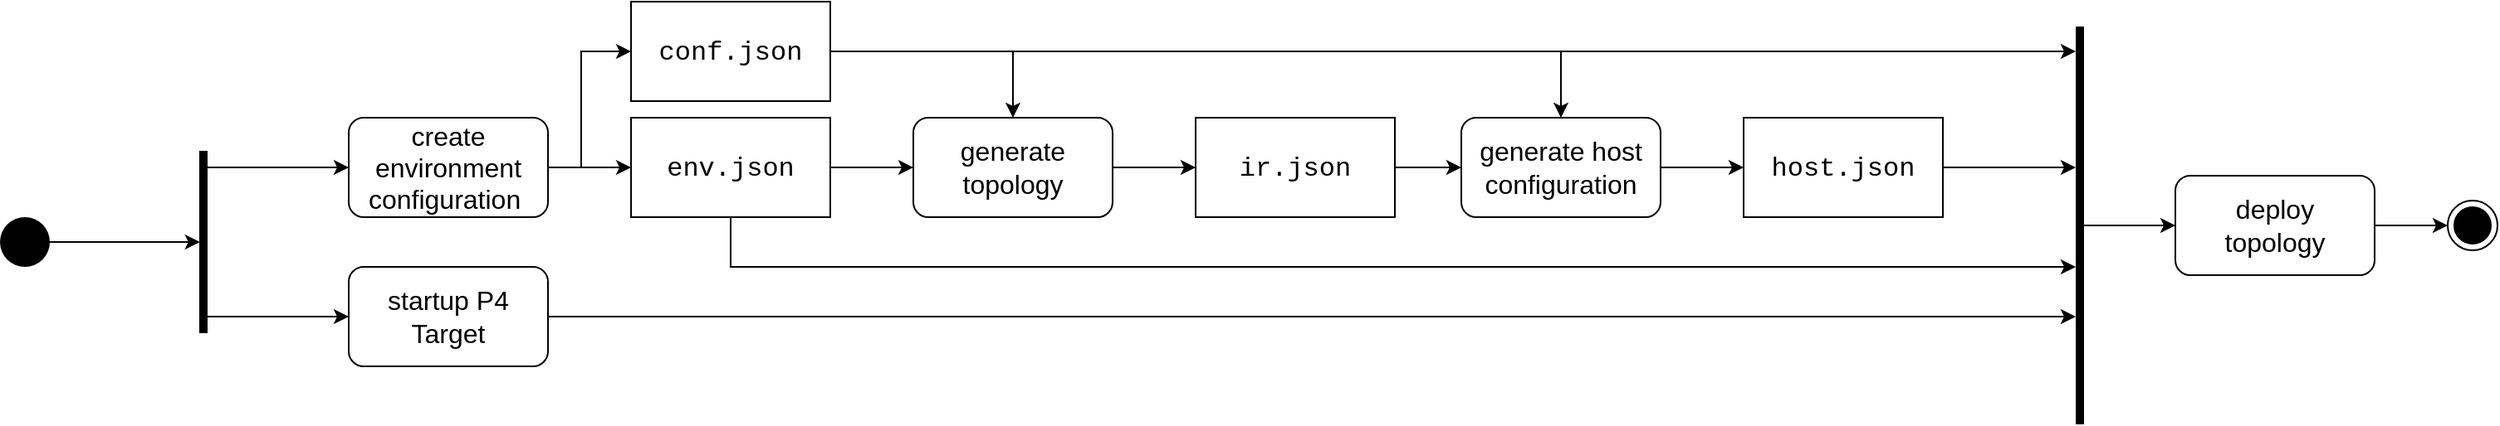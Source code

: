<mxfile version="14.6.13" type="device"><diagram id="Bvi_uUpXE3NbFQkBsgqx" name="Page-1"><mxGraphModel dx="1843" dy="1672" grid="1" gridSize="10" guides="1" tooltips="1" connect="1" arrows="1" fold="1" page="1" pageScale="1" pageWidth="827" pageHeight="1169" math="0" shadow="0"><root><mxCell id="0"/><mxCell id="1" parent="0"/><mxCell id="WwBNhEPrDT1GLMwnGQlw-3" style="edgeStyle=orthogonalEdgeStyle;rounded=0;orthogonalLoop=1;jettySize=auto;html=1;exitX=1;exitY=0.5;exitDx=0;exitDy=0;fontSize=16;" edge="1" parent="1" source="WwBNhEPrDT1GLMwnGQlw-1" target="WwBNhEPrDT1GLMwnGQlw-2"><mxGeometry relative="1" as="geometry"><Array as="points"><mxPoint x="520" y="550"/><mxPoint x="520" y="550"/></Array></mxGeometry></mxCell><mxCell id="WwBNhEPrDT1GLMwnGQlw-10" style="edgeStyle=orthogonalEdgeStyle;rounded=0;orthogonalLoop=1;jettySize=auto;html=1;exitX=1;exitY=0.5;exitDx=0;exitDy=0;fontSize=16;" edge="1" parent="1" source="WwBNhEPrDT1GLMwnGQlw-1" target="WwBNhEPrDT1GLMwnGQlw-9"><mxGeometry relative="1" as="geometry"><Array as="points"><mxPoint x="500" y="550"/><mxPoint x="500" y="480"/></Array></mxGeometry></mxCell><mxCell id="WwBNhEPrDT1GLMwnGQlw-1" value="create environment configuration&amp;nbsp;" style="rounded=1;whiteSpace=wrap;html=1;fontSize=16;" vertex="1" parent="1"><mxGeometry x="360" y="520" width="120" height="60" as="geometry"/></mxCell><mxCell id="WwBNhEPrDT1GLMwnGQlw-21" style="edgeStyle=orthogonalEdgeStyle;rounded=0;orthogonalLoop=1;jettySize=auto;html=1;fontSize=16;" edge="1" parent="1" source="WwBNhEPrDT1GLMwnGQlw-2" target="WwBNhEPrDT1GLMwnGQlw-4"><mxGeometry relative="1" as="geometry"/></mxCell><mxCell id="WwBNhEPrDT1GLMwnGQlw-25" style="edgeStyle=orthogonalEdgeStyle;rounded=0;orthogonalLoop=1;jettySize=auto;html=1;fontSize=16;" edge="1" parent="1" source="WwBNhEPrDT1GLMwnGQlw-2" target="WwBNhEPrDT1GLMwnGQlw-26"><mxGeometry relative="1" as="geometry"><mxPoint x="1400" y="500" as="targetPoint"/><Array as="points"><mxPoint x="590" y="610"/></Array></mxGeometry></mxCell><mxCell id="WwBNhEPrDT1GLMwnGQlw-2" value="&lt;font face=&quot;Courier New&quot; style=&quot;font-size: 16px;&quot;&gt;env.json&lt;/font&gt;" style="rounded=0;whiteSpace=wrap;html=1;fontSize=16;" vertex="1" parent="1"><mxGeometry x="530" y="520" width="120" height="60" as="geometry"/></mxCell><mxCell id="WwBNhEPrDT1GLMwnGQlw-17" style="edgeStyle=orthogonalEdgeStyle;rounded=0;orthogonalLoop=1;jettySize=auto;html=1;fontSize=16;" edge="1" parent="1" source="WwBNhEPrDT1GLMwnGQlw-4" target="WwBNhEPrDT1GLMwnGQlw-5"><mxGeometry relative="1" as="geometry"/></mxCell><mxCell id="WwBNhEPrDT1GLMwnGQlw-4" value="generate topology" style="rounded=1;whiteSpace=wrap;html=1;fontSize=16;" vertex="1" parent="1"><mxGeometry x="700" y="520" width="120" height="60" as="geometry"/></mxCell><mxCell id="WwBNhEPrDT1GLMwnGQlw-18" style="edgeStyle=orthogonalEdgeStyle;rounded=0;orthogonalLoop=1;jettySize=auto;html=1;fontSize=16;" edge="1" parent="1" source="WwBNhEPrDT1GLMwnGQlw-5" target="WwBNhEPrDT1GLMwnGQlw-6"><mxGeometry relative="1" as="geometry"/></mxCell><mxCell id="WwBNhEPrDT1GLMwnGQlw-5" value="&lt;font face=&quot;Courier New&quot; style=&quot;font-size: 16px;&quot;&gt;ir.json&lt;/font&gt;" style="rounded=0;whiteSpace=wrap;html=1;fontSize=16;" vertex="1" parent="1"><mxGeometry x="870" y="520" width="120" height="60" as="geometry"/></mxCell><mxCell id="WwBNhEPrDT1GLMwnGQlw-19" style="edgeStyle=orthogonalEdgeStyle;rounded=0;orthogonalLoop=1;jettySize=auto;html=1;fontSize=16;" edge="1" parent="1" source="WwBNhEPrDT1GLMwnGQlw-6" target="WwBNhEPrDT1GLMwnGQlw-7"><mxGeometry relative="1" as="geometry"/></mxCell><mxCell id="WwBNhEPrDT1GLMwnGQlw-6" value="generate host configuration" style="rounded=1;whiteSpace=wrap;html=1;fontSize=16;" vertex="1" parent="1"><mxGeometry x="1030" y="520" width="120" height="60" as="geometry"/></mxCell><mxCell id="WwBNhEPrDT1GLMwnGQlw-20" style="edgeStyle=orthogonalEdgeStyle;rounded=0;orthogonalLoop=1;jettySize=auto;html=1;fontSize=16;" edge="1" parent="1" source="WwBNhEPrDT1GLMwnGQlw-7" target="WwBNhEPrDT1GLMwnGQlw-26"><mxGeometry relative="1" as="geometry"><Array as="points"><mxPoint x="1340" y="550"/><mxPoint x="1340" y="550"/></Array></mxGeometry></mxCell><mxCell id="WwBNhEPrDT1GLMwnGQlw-7" value="&lt;font face=&quot;Courier New&quot; style=&quot;font-size: 16px;&quot;&gt;host.json&lt;/font&gt;" style="rounded=0;whiteSpace=wrap;html=1;fontSize=16;" vertex="1" parent="1"><mxGeometry x="1200" y="520" width="120" height="60" as="geometry"/></mxCell><mxCell id="WwBNhEPrDT1GLMwnGQlw-30" style="edgeStyle=orthogonalEdgeStyle;rounded=0;orthogonalLoop=1;jettySize=auto;html=1;fontSize=16;" edge="1" parent="1" source="WwBNhEPrDT1GLMwnGQlw-8" target="WwBNhEPrDT1GLMwnGQlw-29"><mxGeometry relative="1" as="geometry"/></mxCell><mxCell id="WwBNhEPrDT1GLMwnGQlw-8" value="deploy&lt;br&gt;topology" style="rounded=1;whiteSpace=wrap;html=1;fontSize=16;" vertex="1" parent="1"><mxGeometry x="1460" y="555" width="120" height="60" as="geometry"/></mxCell><mxCell id="WwBNhEPrDT1GLMwnGQlw-22" style="edgeStyle=orthogonalEdgeStyle;rounded=0;orthogonalLoop=1;jettySize=auto;html=1;fontSize=16;" edge="1" parent="1" source="WwBNhEPrDT1GLMwnGQlw-9" target="WwBNhEPrDT1GLMwnGQlw-4"><mxGeometry relative="1" as="geometry"/></mxCell><mxCell id="WwBNhEPrDT1GLMwnGQlw-23" style="edgeStyle=orthogonalEdgeStyle;rounded=0;orthogonalLoop=1;jettySize=auto;html=1;fontSize=16;" edge="1" parent="1" source="WwBNhEPrDT1GLMwnGQlw-9" target="WwBNhEPrDT1GLMwnGQlw-6"><mxGeometry relative="1" as="geometry"/></mxCell><mxCell id="WwBNhEPrDT1GLMwnGQlw-24" style="edgeStyle=orthogonalEdgeStyle;rounded=0;orthogonalLoop=1;jettySize=auto;html=1;fontSize=16;" edge="1" parent="1" source="WwBNhEPrDT1GLMwnGQlw-9"><mxGeometry relative="1" as="geometry"><mxPoint x="1400" y="480" as="targetPoint"/><Array as="points"><mxPoint x="1400" y="480"/></Array></mxGeometry></mxCell><mxCell id="WwBNhEPrDT1GLMwnGQlw-9" value="&lt;font face=&quot;Courier New&quot; style=&quot;font-size: 16px;&quot;&gt;conf.json&lt;/font&gt;" style="rounded=0;whiteSpace=wrap;html=1;fontSize=16;" vertex="1" parent="1"><mxGeometry x="530" y="450" width="120" height="60" as="geometry"/></mxCell><mxCell id="WwBNhEPrDT1GLMwnGQlw-27" style="edgeStyle=orthogonalEdgeStyle;rounded=0;orthogonalLoop=1;jettySize=auto;html=1;fontSize=16;" edge="1" parent="1" source="WwBNhEPrDT1GLMwnGQlw-11" target="WwBNhEPrDT1GLMwnGQlw-26"><mxGeometry relative="1" as="geometry"><mxPoint x="1401" y="630" as="targetPoint"/><Array as="points"><mxPoint x="1170" y="640"/><mxPoint x="1170" y="640"/></Array></mxGeometry></mxCell><mxCell id="WwBNhEPrDT1GLMwnGQlw-11" value="startup P4 Target" style="rounded=1;whiteSpace=wrap;html=1;fontSize=16;" vertex="1" parent="1"><mxGeometry x="360" y="610" width="120" height="60" as="geometry"/></mxCell><mxCell id="WwBNhEPrDT1GLMwnGQlw-13" style="edgeStyle=orthogonalEdgeStyle;rounded=0;orthogonalLoop=1;jettySize=auto;html=1;fontSize=16;" edge="1" parent="1" source="WwBNhEPrDT1GLMwnGQlw-12" target="WwBNhEPrDT1GLMwnGQlw-1"><mxGeometry relative="1" as="geometry"><Array as="points"><mxPoint x="350" y="550"/><mxPoint x="350" y="550"/></Array></mxGeometry></mxCell><mxCell id="WwBNhEPrDT1GLMwnGQlw-14" style="edgeStyle=orthogonalEdgeStyle;rounded=0;orthogonalLoop=1;jettySize=auto;html=1;fontSize=16;" edge="1" parent="1" source="WwBNhEPrDT1GLMwnGQlw-12" target="WwBNhEPrDT1GLMwnGQlw-11"><mxGeometry relative="1" as="geometry"><Array as="points"><mxPoint x="320" y="640"/><mxPoint x="320" y="640"/></Array></mxGeometry></mxCell><mxCell id="WwBNhEPrDT1GLMwnGQlw-12" value="" style="html=1;points=[];perimeter=orthogonalPerimeter;fillColor=#000000;strokeColor=none;fontSize=16;" vertex="1" parent="1"><mxGeometry x="270" y="540" width="5" height="110" as="geometry"/></mxCell><mxCell id="WwBNhEPrDT1GLMwnGQlw-16" style="edgeStyle=orthogonalEdgeStyle;rounded=0;orthogonalLoop=1;jettySize=auto;html=1;entryX=0.079;entryY=0.5;entryDx=0;entryDy=0;entryPerimeter=0;fontSize=16;" edge="1" parent="1" source="WwBNhEPrDT1GLMwnGQlw-15" target="WwBNhEPrDT1GLMwnGQlw-12"><mxGeometry relative="1" as="geometry"/></mxCell><mxCell id="WwBNhEPrDT1GLMwnGQlw-15" value="" style="ellipse;fillColor=#000000;strokeColor=none;fontSize=16;" vertex="1" parent="1"><mxGeometry x="150" y="580" width="30" height="30" as="geometry"/></mxCell><mxCell id="WwBNhEPrDT1GLMwnGQlw-28" style="edgeStyle=orthogonalEdgeStyle;rounded=0;orthogonalLoop=1;jettySize=auto;html=1;fontSize=16;" edge="1" parent="1" source="WwBNhEPrDT1GLMwnGQlw-26" target="WwBNhEPrDT1GLMwnGQlw-8"><mxGeometry relative="1" as="geometry"/></mxCell><mxCell id="WwBNhEPrDT1GLMwnGQlw-26" value="" style="html=1;points=[];perimeter=orthogonalPerimeter;fillColor=#000000;strokeColor=none;fontSize=16;" vertex="1" parent="1"><mxGeometry x="1400" y="465" width="5" height="240" as="geometry"/></mxCell><mxCell id="WwBNhEPrDT1GLMwnGQlw-29" value="" style="ellipse;html=1;shape=endState;fillColor=#000000;strokeColor=#000000;fontSize=16;" vertex="1" parent="1"><mxGeometry x="1624" y="570" width="30" height="30" as="geometry"/></mxCell></root></mxGraphModel></diagram></mxfile>